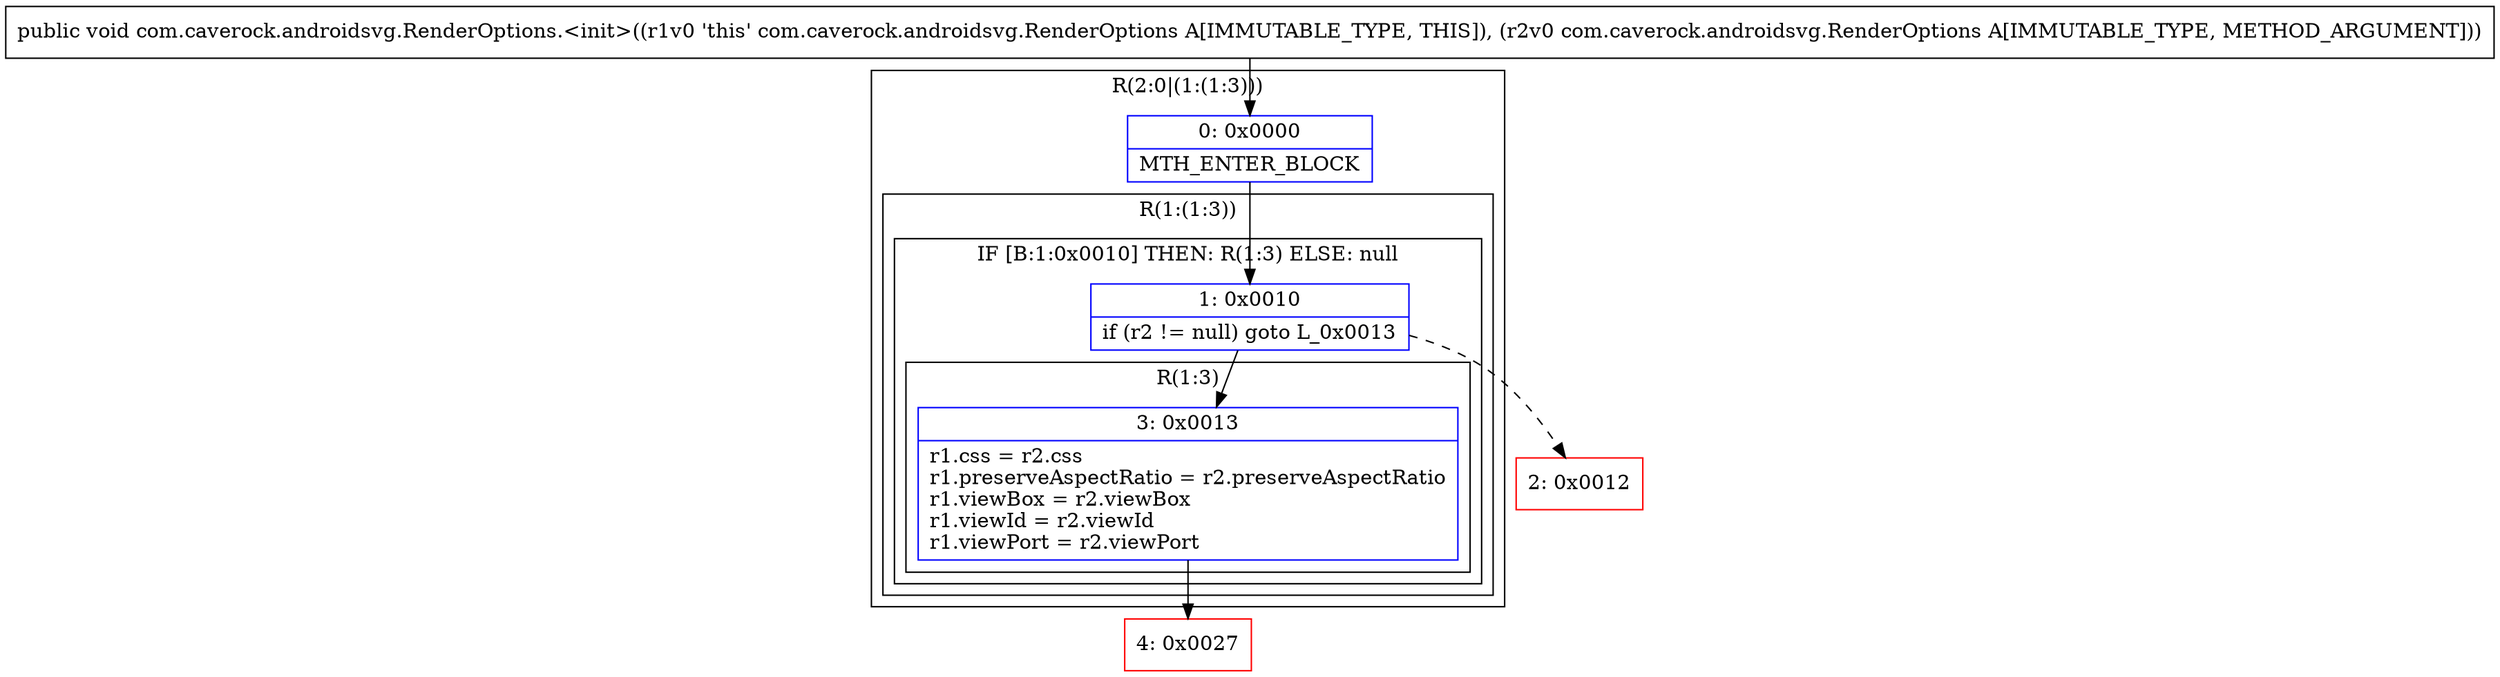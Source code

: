 digraph "CFG forcom.caverock.androidsvg.RenderOptions.\<init\>(Lcom\/caverock\/androidsvg\/RenderOptions;)V" {
subgraph cluster_Region_1726941969 {
label = "R(2:0|(1:(1:3)))";
node [shape=record,color=blue];
Node_0 [shape=record,label="{0\:\ 0x0000|MTH_ENTER_BLOCK\l}"];
subgraph cluster_Region_611921065 {
label = "R(1:(1:3))";
node [shape=record,color=blue];
subgraph cluster_IfRegion_201413555 {
label = "IF [B:1:0x0010] THEN: R(1:3) ELSE: null";
node [shape=record,color=blue];
Node_1 [shape=record,label="{1\:\ 0x0010|if (r2 != null) goto L_0x0013\l}"];
subgraph cluster_Region_151422389 {
label = "R(1:3)";
node [shape=record,color=blue];
Node_3 [shape=record,label="{3\:\ 0x0013|r1.css = r2.css\lr1.preserveAspectRatio = r2.preserveAspectRatio\lr1.viewBox = r2.viewBox\lr1.viewId = r2.viewId\lr1.viewPort = r2.viewPort\l}"];
}
}
}
}
Node_2 [shape=record,color=red,label="{2\:\ 0x0012}"];
Node_4 [shape=record,color=red,label="{4\:\ 0x0027}"];
MethodNode[shape=record,label="{public void com.caverock.androidsvg.RenderOptions.\<init\>((r1v0 'this' com.caverock.androidsvg.RenderOptions A[IMMUTABLE_TYPE, THIS]), (r2v0 com.caverock.androidsvg.RenderOptions A[IMMUTABLE_TYPE, METHOD_ARGUMENT])) }"];
MethodNode -> Node_0;
Node_0 -> Node_1;
Node_1 -> Node_2[style=dashed];
Node_1 -> Node_3;
Node_3 -> Node_4;
}

